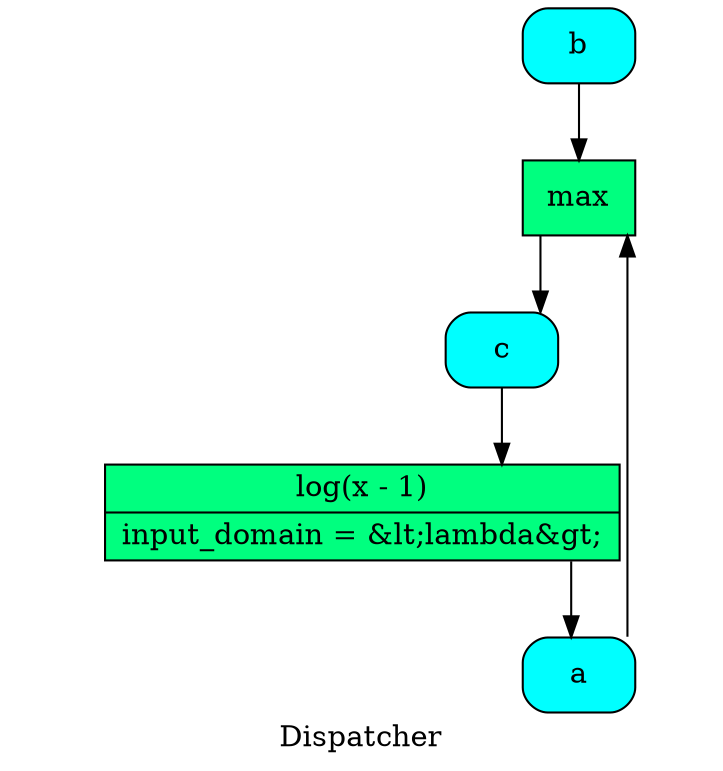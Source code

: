 digraph Dispatcher {
	graph [ratio=1]
	node [style=filled]
	splines = ortho
	label = "Dispatcher"
		Dispatcher_8186414849898780513 [label="{ max  }" fillcolor=springgreen shape=record]
		Dispatcher_6978204315916669291 [label="{ a  }" fillcolor=cyan shape=Mrecord]
		Dispatcher_7070851480650034563 [label="{ log(x - 1) | input_domain = &amp;lt;lambda&amp;gt; }" fillcolor=springgreen shape=record]
		Dispatcher_5731122394292607163 [label="{ b  }" fillcolor=cyan shape=Mrecord]
		"Dispatcher_-9068828303841174803" [label="{ c  }" fillcolor=cyan shape=Mrecord]
			Dispatcher_8186414849898780513 -> "Dispatcher_-9068828303841174803"
			Dispatcher_6978204315916669291 -> Dispatcher_8186414849898780513
			Dispatcher_7070851480650034563 -> Dispatcher_6978204315916669291
			Dispatcher_5731122394292607163 -> Dispatcher_8186414849898780513
			"Dispatcher_-9068828303841174803" -> Dispatcher_7070851480650034563
}